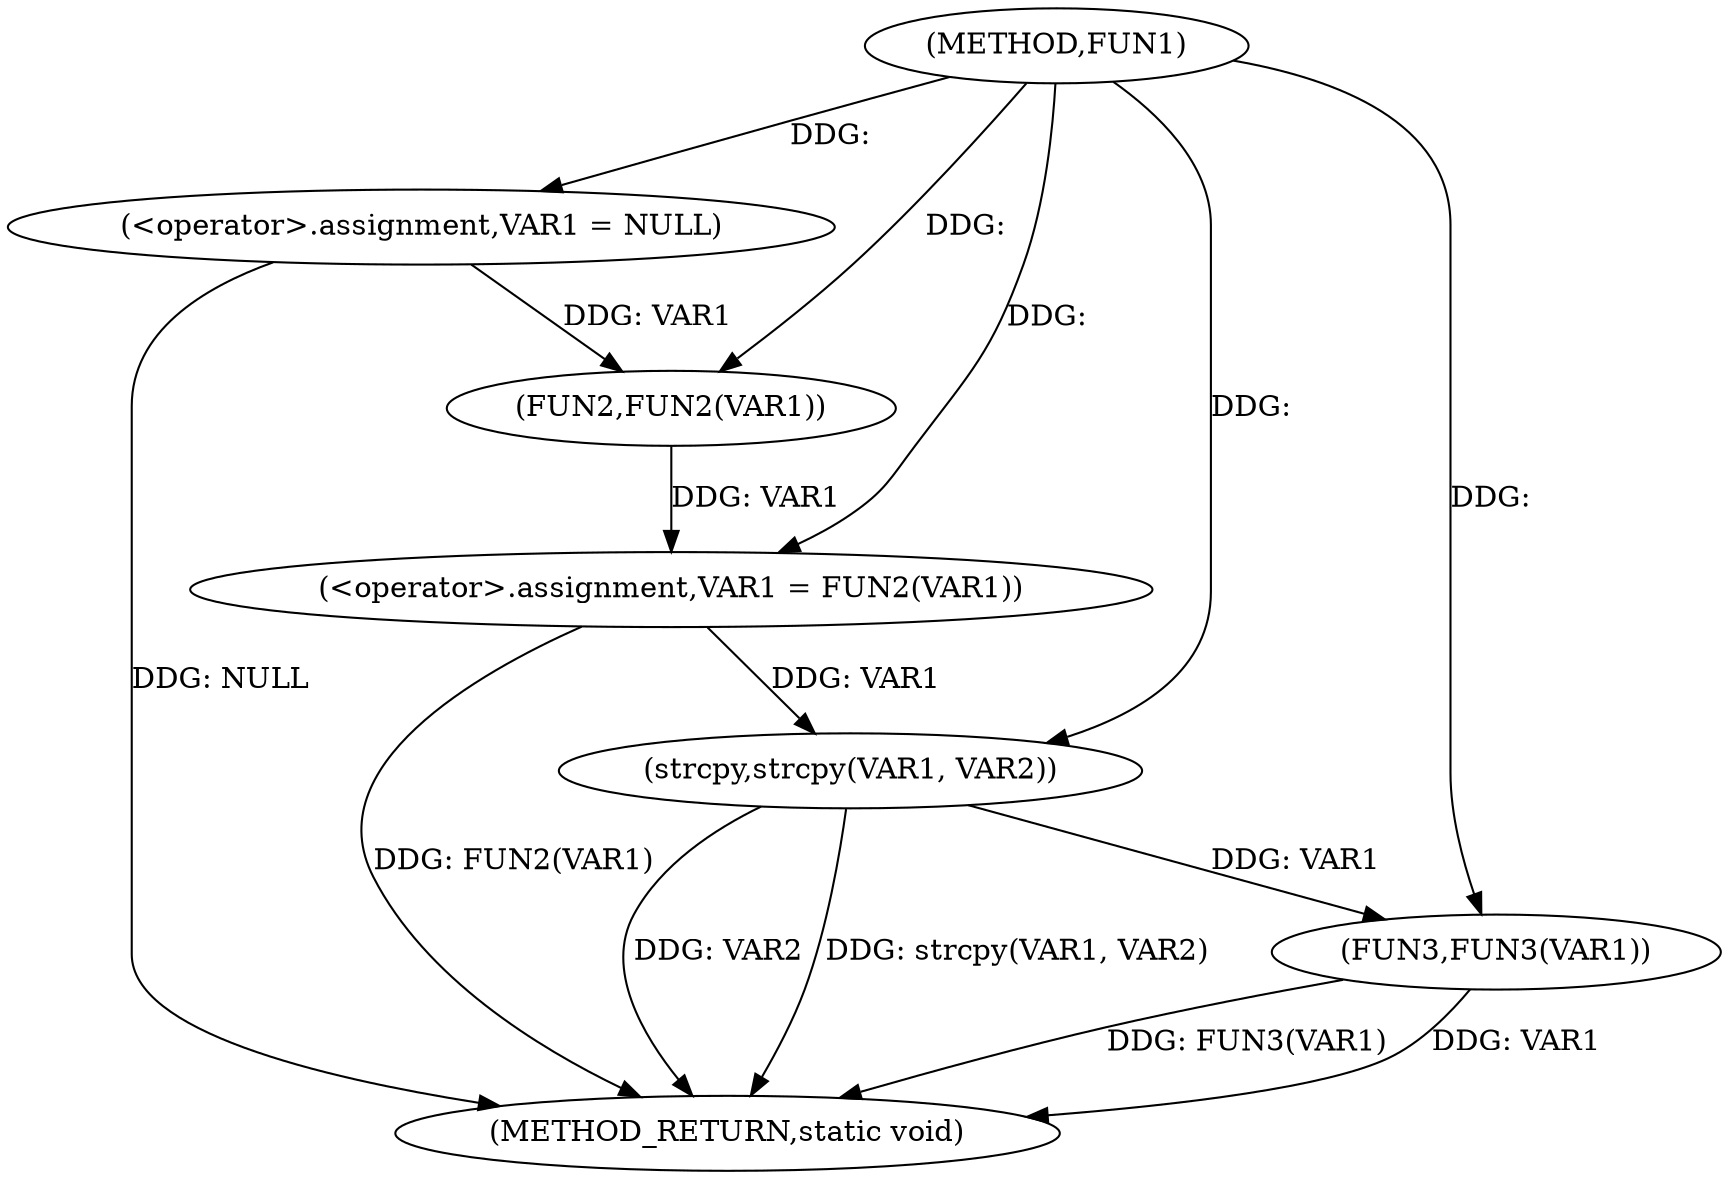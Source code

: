 digraph FUN1 {  
"1000100" [label = "(METHOD,FUN1)" ]
"1000117" [label = "(METHOD_RETURN,static void)" ]
"1000103" [label = "(<operator>.assignment,VAR1 = NULL)" ]
"1000106" [label = "(<operator>.assignment,VAR1 = FUN2(VAR1))" ]
"1000108" [label = "(FUN2,FUN2(VAR1))" ]
"1000112" [label = "(strcpy,strcpy(VAR1, VAR2))" ]
"1000115" [label = "(FUN3,FUN3(VAR1))" ]
  "1000106" -> "1000117"  [ label = "DDG: FUN2(VAR1)"] 
  "1000103" -> "1000117"  [ label = "DDG: NULL"] 
  "1000112" -> "1000117"  [ label = "DDG: VAR2"] 
  "1000115" -> "1000117"  [ label = "DDG: FUN3(VAR1)"] 
  "1000112" -> "1000117"  [ label = "DDG: strcpy(VAR1, VAR2)"] 
  "1000115" -> "1000117"  [ label = "DDG: VAR1"] 
  "1000100" -> "1000103"  [ label = "DDG: "] 
  "1000108" -> "1000106"  [ label = "DDG: VAR1"] 
  "1000100" -> "1000106"  [ label = "DDG: "] 
  "1000103" -> "1000108"  [ label = "DDG: VAR1"] 
  "1000100" -> "1000108"  [ label = "DDG: "] 
  "1000106" -> "1000112"  [ label = "DDG: VAR1"] 
  "1000100" -> "1000112"  [ label = "DDG: "] 
  "1000112" -> "1000115"  [ label = "DDG: VAR1"] 
  "1000100" -> "1000115"  [ label = "DDG: "] 
}
